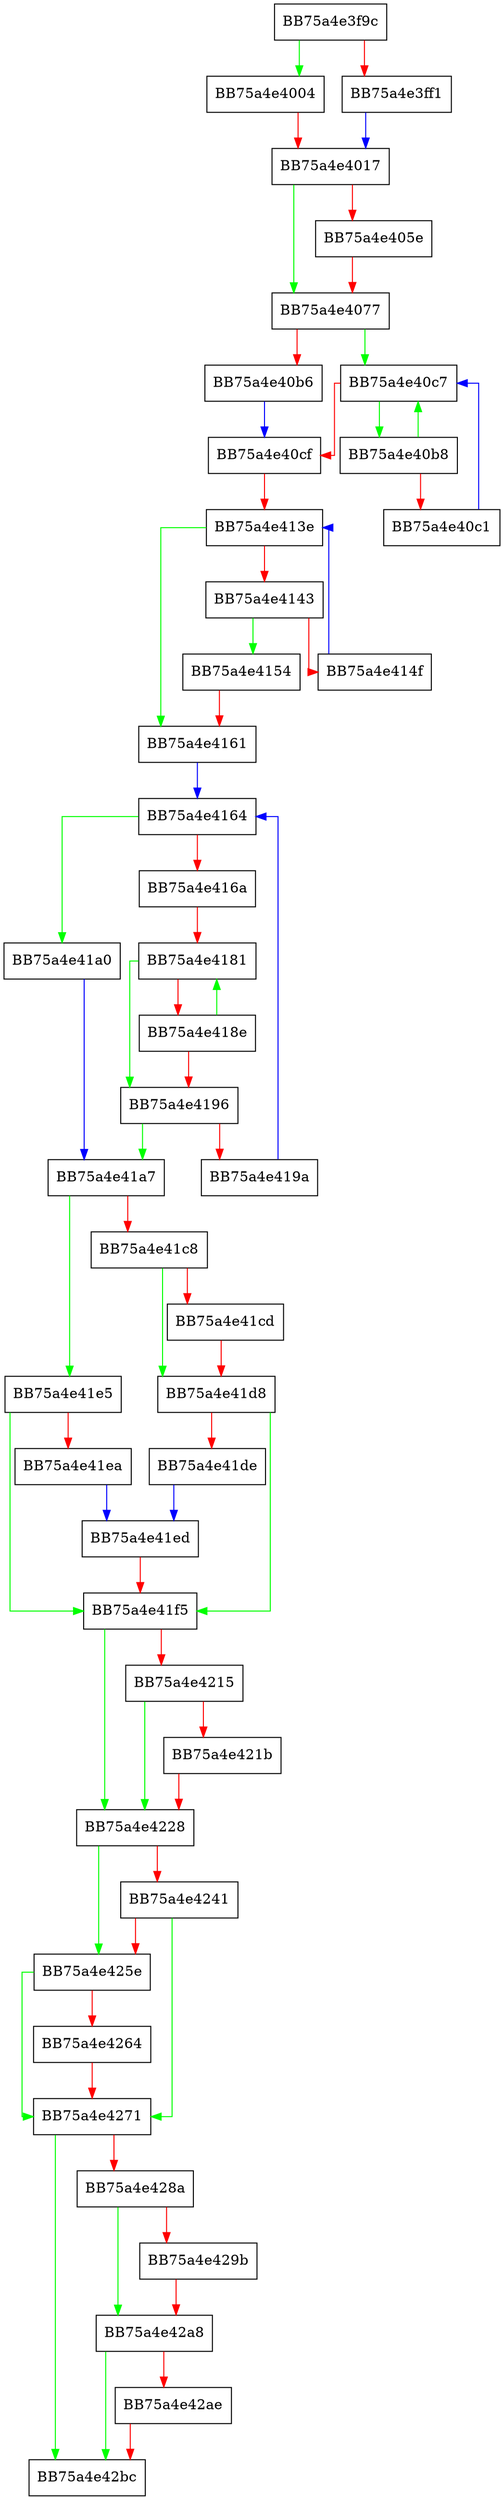 digraph PopulateSegmentAttributes {
  node [shape="box"];
  graph [splines=ortho];
  BB75a4e3f9c -> BB75a4e4004 [color="green"];
  BB75a4e3f9c -> BB75a4e3ff1 [color="red"];
  BB75a4e3ff1 -> BB75a4e4017 [color="blue"];
  BB75a4e4004 -> BB75a4e4017 [color="red"];
  BB75a4e4017 -> BB75a4e4077 [color="green"];
  BB75a4e4017 -> BB75a4e405e [color="red"];
  BB75a4e405e -> BB75a4e4077 [color="red"];
  BB75a4e4077 -> BB75a4e40c7 [color="green"];
  BB75a4e4077 -> BB75a4e40b6 [color="red"];
  BB75a4e40b6 -> BB75a4e40cf [color="blue"];
  BB75a4e40b8 -> BB75a4e40c7 [color="green"];
  BB75a4e40b8 -> BB75a4e40c1 [color="red"];
  BB75a4e40c1 -> BB75a4e40c7 [color="blue"];
  BB75a4e40c7 -> BB75a4e40b8 [color="green"];
  BB75a4e40c7 -> BB75a4e40cf [color="red"];
  BB75a4e40cf -> BB75a4e413e [color="red"];
  BB75a4e413e -> BB75a4e4161 [color="green"];
  BB75a4e413e -> BB75a4e4143 [color="red"];
  BB75a4e4143 -> BB75a4e4154 [color="green"];
  BB75a4e4143 -> BB75a4e414f [color="red"];
  BB75a4e414f -> BB75a4e413e [color="blue"];
  BB75a4e4154 -> BB75a4e4161 [color="red"];
  BB75a4e4161 -> BB75a4e4164 [color="blue"];
  BB75a4e4164 -> BB75a4e41a0 [color="green"];
  BB75a4e4164 -> BB75a4e416a [color="red"];
  BB75a4e416a -> BB75a4e4181 [color="red"];
  BB75a4e4181 -> BB75a4e4196 [color="green"];
  BB75a4e4181 -> BB75a4e418e [color="red"];
  BB75a4e418e -> BB75a4e4181 [color="green"];
  BB75a4e418e -> BB75a4e4196 [color="red"];
  BB75a4e4196 -> BB75a4e41a7 [color="green"];
  BB75a4e4196 -> BB75a4e419a [color="red"];
  BB75a4e419a -> BB75a4e4164 [color="blue"];
  BB75a4e41a0 -> BB75a4e41a7 [color="blue"];
  BB75a4e41a7 -> BB75a4e41e5 [color="green"];
  BB75a4e41a7 -> BB75a4e41c8 [color="red"];
  BB75a4e41c8 -> BB75a4e41d8 [color="green"];
  BB75a4e41c8 -> BB75a4e41cd [color="red"];
  BB75a4e41cd -> BB75a4e41d8 [color="red"];
  BB75a4e41d8 -> BB75a4e41f5 [color="green"];
  BB75a4e41d8 -> BB75a4e41de [color="red"];
  BB75a4e41de -> BB75a4e41ed [color="blue"];
  BB75a4e41e5 -> BB75a4e41f5 [color="green"];
  BB75a4e41e5 -> BB75a4e41ea [color="red"];
  BB75a4e41ea -> BB75a4e41ed [color="blue"];
  BB75a4e41ed -> BB75a4e41f5 [color="red"];
  BB75a4e41f5 -> BB75a4e4228 [color="green"];
  BB75a4e41f5 -> BB75a4e4215 [color="red"];
  BB75a4e4215 -> BB75a4e4228 [color="green"];
  BB75a4e4215 -> BB75a4e421b [color="red"];
  BB75a4e421b -> BB75a4e4228 [color="red"];
  BB75a4e4228 -> BB75a4e425e [color="green"];
  BB75a4e4228 -> BB75a4e4241 [color="red"];
  BB75a4e4241 -> BB75a4e4271 [color="green"];
  BB75a4e4241 -> BB75a4e425e [color="red"];
  BB75a4e425e -> BB75a4e4271 [color="green"];
  BB75a4e425e -> BB75a4e4264 [color="red"];
  BB75a4e4264 -> BB75a4e4271 [color="red"];
  BB75a4e4271 -> BB75a4e42bc [color="green"];
  BB75a4e4271 -> BB75a4e428a [color="red"];
  BB75a4e428a -> BB75a4e42a8 [color="green"];
  BB75a4e428a -> BB75a4e429b [color="red"];
  BB75a4e429b -> BB75a4e42a8 [color="red"];
  BB75a4e42a8 -> BB75a4e42bc [color="green"];
  BB75a4e42a8 -> BB75a4e42ae [color="red"];
  BB75a4e42ae -> BB75a4e42bc [color="red"];
}